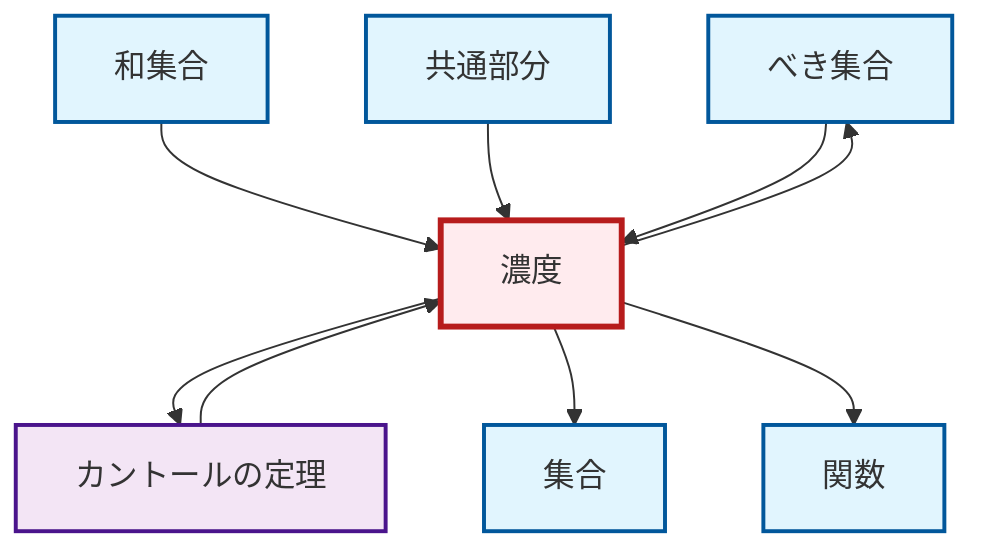 graph TD
    classDef definition fill:#e1f5fe,stroke:#01579b,stroke-width:2px
    classDef theorem fill:#f3e5f5,stroke:#4a148c,stroke-width:2px
    classDef axiom fill:#fff3e0,stroke:#e65100,stroke-width:2px
    classDef example fill:#e8f5e9,stroke:#1b5e20,stroke-width:2px
    classDef current fill:#ffebee,stroke:#b71c1c,stroke-width:3px
    def-power-set["べき集合"]:::definition
    def-cardinality["濃度"]:::definition
    def-set["集合"]:::definition
    def-union["和集合"]:::definition
    def-function["関数"]:::definition
    def-intersection["共通部分"]:::definition
    thm-cantor["カントールの定理"]:::theorem
    def-cardinality --> def-power-set
    def-union --> def-cardinality
    def-cardinality --> thm-cantor
    def-intersection --> def-cardinality
    thm-cantor --> def-cardinality
    def-cardinality --> def-set
    def-cardinality --> def-function
    def-power-set --> def-cardinality
    class def-cardinality current